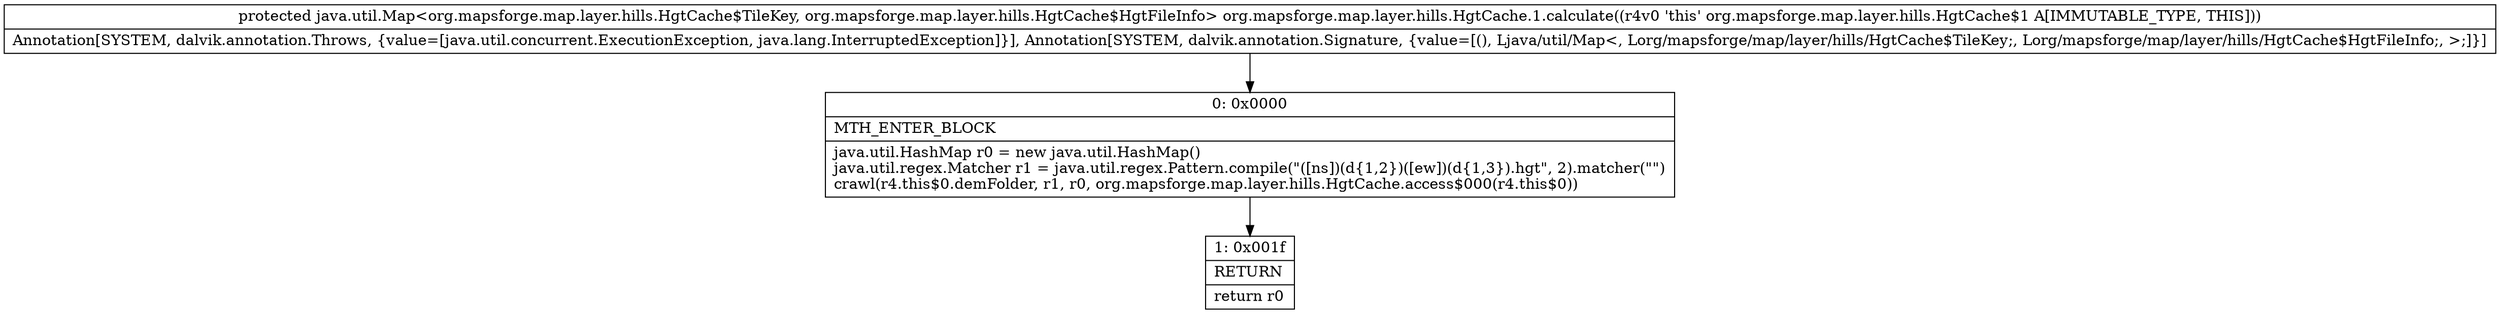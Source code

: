 digraph "CFG fororg.mapsforge.map.layer.hills.HgtCache.1.calculate()Ljava\/util\/Map;" {
Node_0 [shape=record,label="{0\:\ 0x0000|MTH_ENTER_BLOCK\l|java.util.HashMap r0 = new java.util.HashMap()\ljava.util.regex.Matcher r1 = java.util.regex.Pattern.compile(\"([ns])(d\{1,2\})([ew])(d\{1,3\}).hgt\", 2).matcher(\"\")\lcrawl(r4.this$0.demFolder, r1, r0, org.mapsforge.map.layer.hills.HgtCache.access$000(r4.this$0))\l}"];
Node_1 [shape=record,label="{1\:\ 0x001f|RETURN\l|return r0\l}"];
MethodNode[shape=record,label="{protected java.util.Map\<org.mapsforge.map.layer.hills.HgtCache$TileKey, org.mapsforge.map.layer.hills.HgtCache$HgtFileInfo\> org.mapsforge.map.layer.hills.HgtCache.1.calculate((r4v0 'this' org.mapsforge.map.layer.hills.HgtCache$1 A[IMMUTABLE_TYPE, THIS]))  | Annotation[SYSTEM, dalvik.annotation.Throws, \{value=[java.util.concurrent.ExecutionException, java.lang.InterruptedException]\}], Annotation[SYSTEM, dalvik.annotation.Signature, \{value=[(), Ljava\/util\/Map\<, Lorg\/mapsforge\/map\/layer\/hills\/HgtCache$TileKey;, Lorg\/mapsforge\/map\/layer\/hills\/HgtCache$HgtFileInfo;, \>;]\}]\l}"];
MethodNode -> Node_0;
Node_0 -> Node_1;
}

